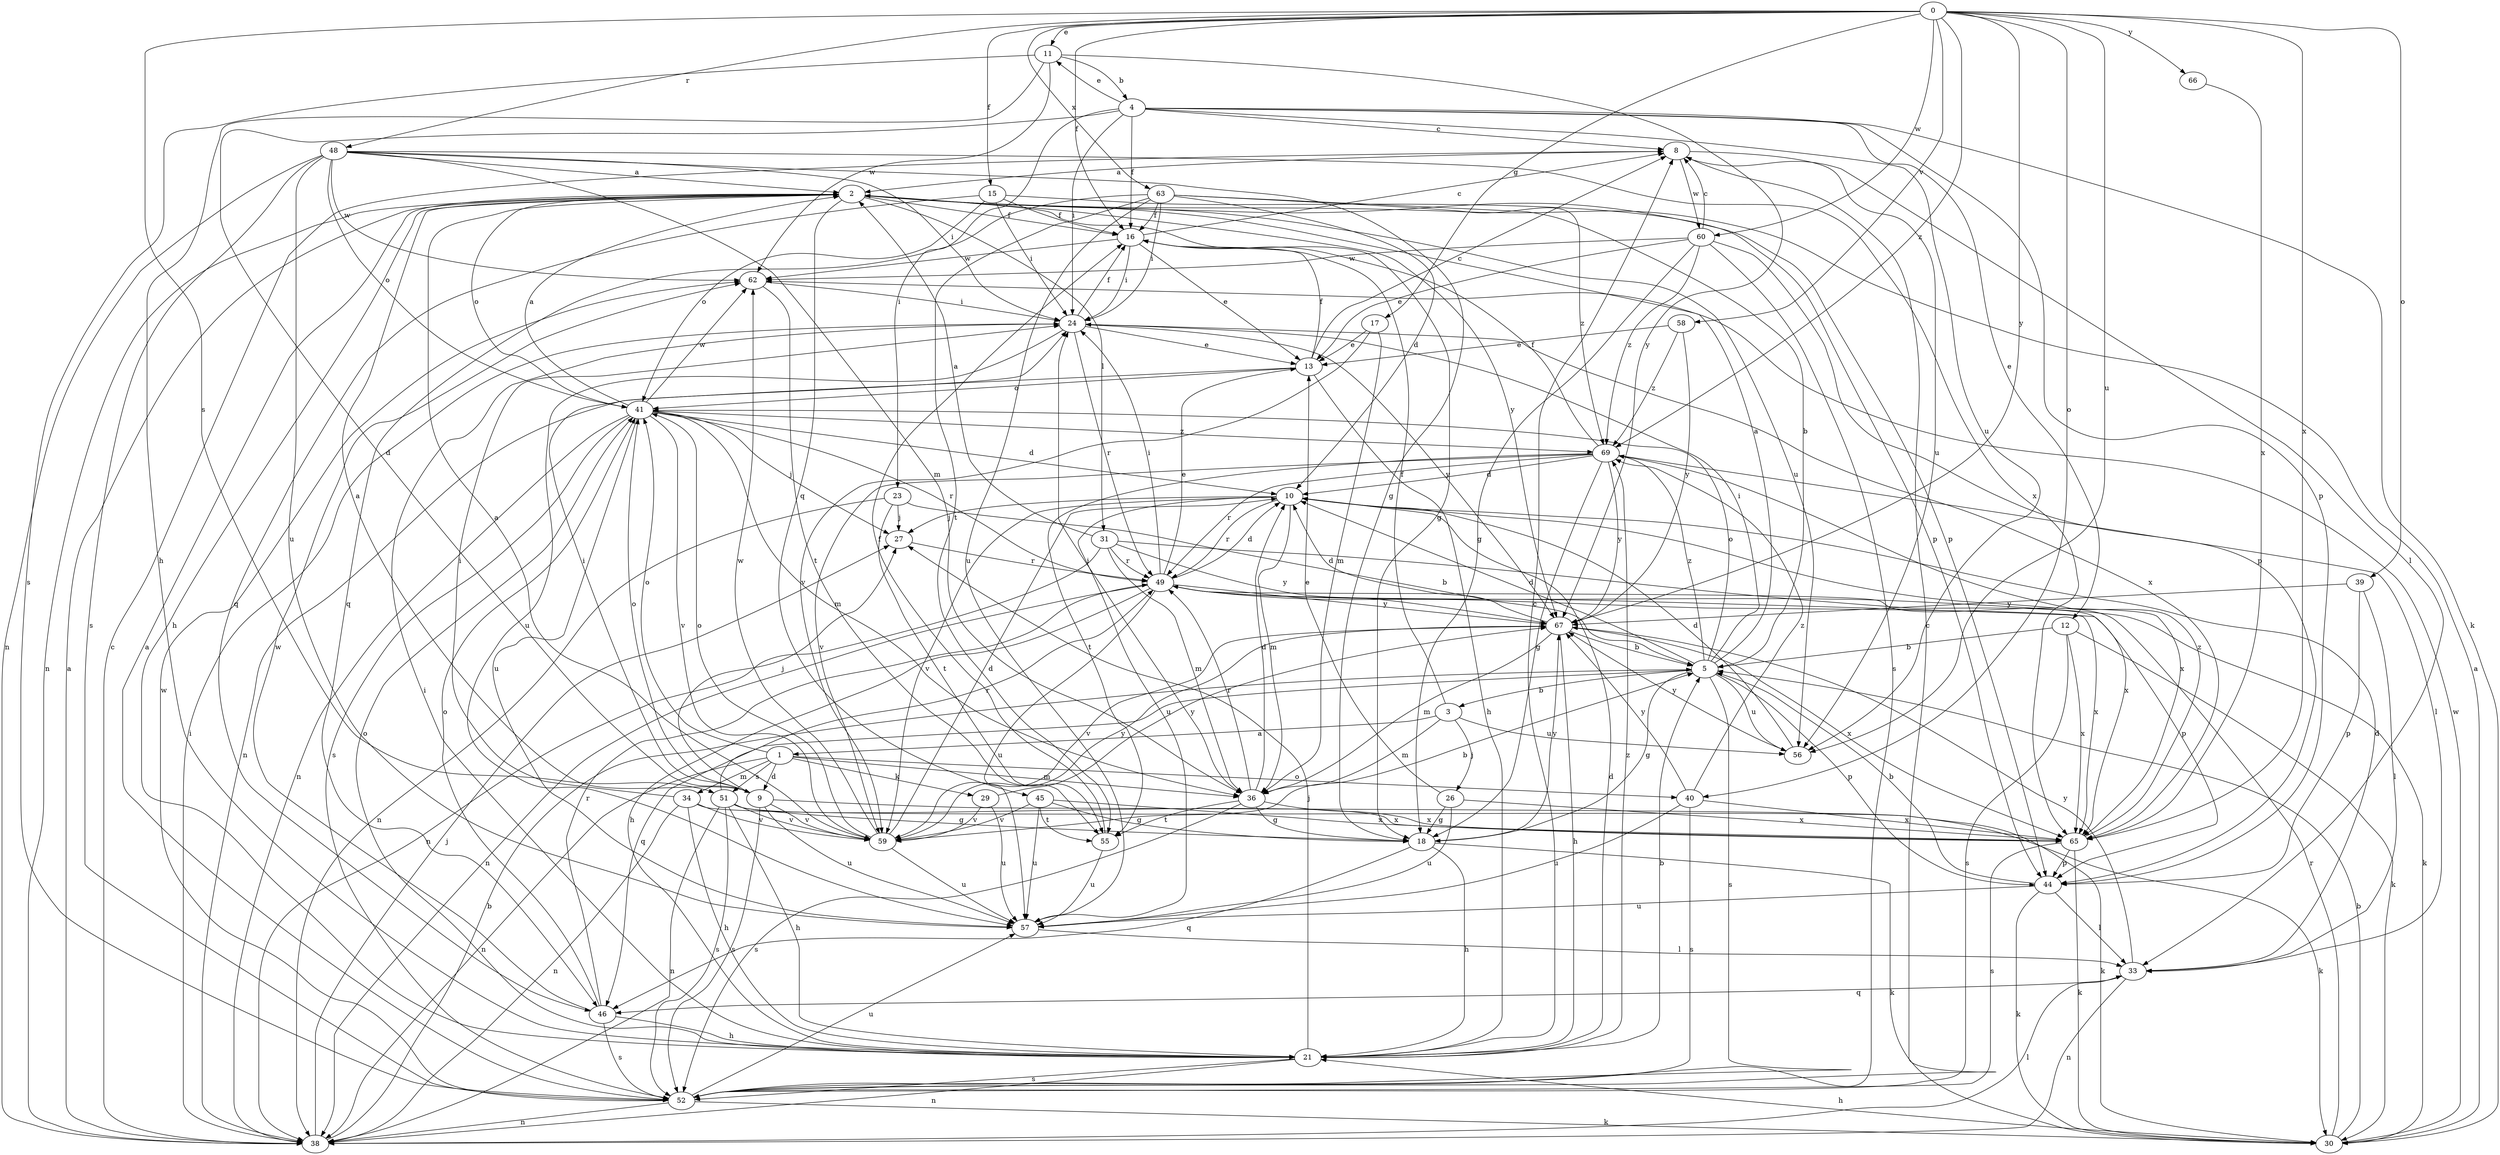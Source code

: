 strict digraph  {
0;
1;
2;
3;
4;
5;
8;
9;
10;
11;
12;
13;
15;
16;
17;
18;
21;
23;
24;
26;
27;
29;
30;
31;
33;
34;
36;
38;
39;
40;
41;
44;
45;
46;
48;
49;
51;
52;
55;
56;
57;
58;
59;
60;
62;
63;
65;
66;
67;
69;
0 -> 11  [label=e];
0 -> 15  [label=f];
0 -> 16  [label=f];
0 -> 17  [label=g];
0 -> 39  [label=o];
0 -> 40  [label=o];
0 -> 48  [label=r];
0 -> 51  [label=s];
0 -> 56  [label=u];
0 -> 58  [label=v];
0 -> 60  [label=w];
0 -> 63  [label=x];
0 -> 65  [label=x];
0 -> 66  [label=y];
0 -> 67  [label=y];
0 -> 69  [label=z];
1 -> 9  [label=d];
1 -> 29  [label=k];
1 -> 34  [label=m];
1 -> 36  [label=m];
1 -> 38  [label=n];
1 -> 40  [label=o];
1 -> 41  [label=o];
1 -> 51  [label=s];
2 -> 16  [label=f];
2 -> 18  [label=g];
2 -> 21  [label=h];
2 -> 31  [label=l];
2 -> 38  [label=n];
2 -> 41  [label=o];
2 -> 44  [label=p];
2 -> 45  [label=q];
2 -> 56  [label=u];
2 -> 67  [label=y];
3 -> 1  [label=a];
3 -> 16  [label=f];
3 -> 26  [label=j];
3 -> 36  [label=m];
3 -> 56  [label=u];
4 -> 8  [label=c];
4 -> 9  [label=d];
4 -> 11  [label=e];
4 -> 12  [label=e];
4 -> 16  [label=f];
4 -> 23  [label=i];
4 -> 24  [label=i];
4 -> 30  [label=k];
4 -> 44  [label=p];
4 -> 56  [label=u];
5 -> 2  [label=a];
5 -> 3  [label=b];
5 -> 10  [label=d];
5 -> 18  [label=g];
5 -> 24  [label=i];
5 -> 41  [label=o];
5 -> 44  [label=p];
5 -> 46  [label=q];
5 -> 52  [label=s];
5 -> 56  [label=u];
5 -> 69  [label=z];
8 -> 2  [label=a];
8 -> 33  [label=l];
8 -> 56  [label=u];
8 -> 60  [label=w];
9 -> 2  [label=a];
9 -> 24  [label=i];
9 -> 27  [label=j];
9 -> 30  [label=k];
9 -> 41  [label=o];
9 -> 52  [label=s];
9 -> 57  [label=u];
9 -> 59  [label=v];
10 -> 27  [label=j];
10 -> 36  [label=m];
10 -> 49  [label=r];
10 -> 57  [label=u];
10 -> 59  [label=v];
10 -> 65  [label=x];
11 -> 4  [label=b];
11 -> 21  [label=h];
11 -> 52  [label=s];
11 -> 62  [label=w];
11 -> 67  [label=y];
12 -> 5  [label=b];
12 -> 30  [label=k];
12 -> 52  [label=s];
12 -> 65  [label=x];
13 -> 8  [label=c];
13 -> 16  [label=f];
13 -> 21  [label=h];
13 -> 38  [label=n];
13 -> 41  [label=o];
15 -> 16  [label=f];
15 -> 24  [label=i];
15 -> 41  [label=o];
15 -> 44  [label=p];
15 -> 46  [label=q];
16 -> 8  [label=c];
16 -> 13  [label=e];
16 -> 24  [label=i];
16 -> 62  [label=w];
17 -> 13  [label=e];
17 -> 36  [label=m];
17 -> 59  [label=v];
18 -> 21  [label=h];
18 -> 30  [label=k];
18 -> 46  [label=q];
18 -> 67  [label=y];
21 -> 5  [label=b];
21 -> 8  [label=c];
21 -> 10  [label=d];
21 -> 24  [label=i];
21 -> 27  [label=j];
21 -> 38  [label=n];
21 -> 41  [label=o];
21 -> 52  [label=s];
21 -> 69  [label=z];
23 -> 5  [label=b];
23 -> 27  [label=j];
23 -> 38  [label=n];
23 -> 55  [label=t];
24 -> 13  [label=e];
24 -> 16  [label=f];
24 -> 49  [label=r];
24 -> 57  [label=u];
24 -> 65  [label=x];
24 -> 67  [label=y];
26 -> 13  [label=e];
26 -> 18  [label=g];
26 -> 57  [label=u];
26 -> 65  [label=x];
27 -> 49  [label=r];
29 -> 57  [label=u];
29 -> 59  [label=v];
29 -> 67  [label=y];
30 -> 2  [label=a];
30 -> 5  [label=b];
30 -> 21  [label=h];
30 -> 49  [label=r];
30 -> 62  [label=w];
31 -> 2  [label=a];
31 -> 36  [label=m];
31 -> 38  [label=n];
31 -> 49  [label=r];
31 -> 65  [label=x];
31 -> 67  [label=y];
33 -> 10  [label=d];
33 -> 38  [label=n];
33 -> 46  [label=q];
33 -> 67  [label=y];
34 -> 21  [label=h];
34 -> 24  [label=i];
34 -> 30  [label=k];
34 -> 38  [label=n];
34 -> 59  [label=v];
36 -> 10  [label=d];
36 -> 18  [label=g];
36 -> 24  [label=i];
36 -> 49  [label=r];
36 -> 52  [label=s];
36 -> 55  [label=t];
36 -> 65  [label=x];
38 -> 2  [label=a];
38 -> 5  [label=b];
38 -> 8  [label=c];
38 -> 24  [label=i];
38 -> 27  [label=j];
38 -> 33  [label=l];
39 -> 33  [label=l];
39 -> 44  [label=p];
39 -> 67  [label=y];
40 -> 52  [label=s];
40 -> 57  [label=u];
40 -> 65  [label=x];
40 -> 67  [label=y];
40 -> 69  [label=z];
41 -> 2  [label=a];
41 -> 10  [label=d];
41 -> 27  [label=j];
41 -> 36  [label=m];
41 -> 38  [label=n];
41 -> 49  [label=r];
41 -> 52  [label=s];
41 -> 57  [label=u];
41 -> 59  [label=v];
41 -> 62  [label=w];
41 -> 69  [label=z];
44 -> 5  [label=b];
44 -> 30  [label=k];
44 -> 33  [label=l];
44 -> 57  [label=u];
45 -> 18  [label=g];
45 -> 55  [label=t];
45 -> 57  [label=u];
45 -> 59  [label=v];
45 -> 65  [label=x];
46 -> 21  [label=h];
46 -> 41  [label=o];
46 -> 49  [label=r];
46 -> 52  [label=s];
46 -> 62  [label=w];
48 -> 2  [label=a];
48 -> 18  [label=g];
48 -> 24  [label=i];
48 -> 36  [label=m];
48 -> 38  [label=n];
48 -> 41  [label=o];
48 -> 52  [label=s];
48 -> 57  [label=u];
48 -> 62  [label=w];
48 -> 65  [label=x];
49 -> 10  [label=d];
49 -> 13  [label=e];
49 -> 21  [label=h];
49 -> 24  [label=i];
49 -> 30  [label=k];
49 -> 38  [label=n];
49 -> 44  [label=p];
49 -> 57  [label=u];
49 -> 65  [label=x];
49 -> 67  [label=y];
51 -> 18  [label=g];
51 -> 21  [label=h];
51 -> 38  [label=n];
51 -> 49  [label=r];
51 -> 52  [label=s];
51 -> 59  [label=v];
51 -> 65  [label=x];
52 -> 2  [label=a];
52 -> 8  [label=c];
52 -> 30  [label=k];
52 -> 38  [label=n];
52 -> 57  [label=u];
52 -> 62  [label=w];
55 -> 16  [label=f];
55 -> 57  [label=u];
56 -> 10  [label=d];
56 -> 67  [label=y];
57 -> 33  [label=l];
58 -> 13  [label=e];
58 -> 67  [label=y];
58 -> 69  [label=z];
59 -> 2  [label=a];
59 -> 5  [label=b];
59 -> 10  [label=d];
59 -> 41  [label=o];
59 -> 57  [label=u];
59 -> 62  [label=w];
59 -> 67  [label=y];
60 -> 8  [label=c];
60 -> 13  [label=e];
60 -> 18  [label=g];
60 -> 44  [label=p];
60 -> 52  [label=s];
60 -> 62  [label=w];
60 -> 69  [label=z];
62 -> 24  [label=i];
62 -> 55  [label=t];
63 -> 5  [label=b];
63 -> 10  [label=d];
63 -> 16  [label=f];
63 -> 24  [label=i];
63 -> 46  [label=q];
63 -> 55  [label=t];
63 -> 57  [label=u];
63 -> 69  [label=z];
65 -> 30  [label=k];
65 -> 44  [label=p];
65 -> 52  [label=s];
65 -> 69  [label=z];
66 -> 65  [label=x];
67 -> 5  [label=b];
67 -> 10  [label=d];
67 -> 21  [label=h];
67 -> 36  [label=m];
67 -> 59  [label=v];
67 -> 65  [label=x];
69 -> 10  [label=d];
69 -> 16  [label=f];
69 -> 18  [label=g];
69 -> 33  [label=l];
69 -> 49  [label=r];
69 -> 55  [label=t];
69 -> 59  [label=v];
69 -> 67  [label=y];
}
